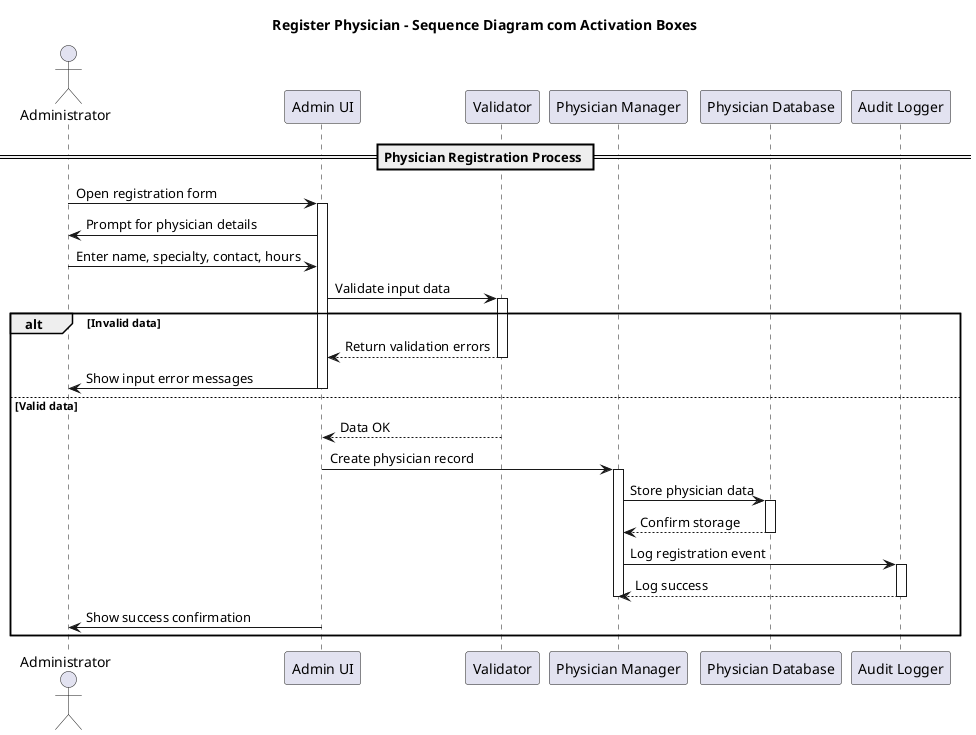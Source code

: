 



@startuml
title Register Physician - Sequence Diagram com Activation Boxes

actor "Administrator" as Admin

participant "Admin UI" as UI
participant "Validator"
participant "Physician Manager" as PhysMgr
participant "Physician Database" as DB
participant "Audit Logger" as Logger

== Physician Registration Process ==

Admin -> UI: Open registration form
activate UI

UI -> Admin: Prompt for physician details
Admin -> UI: Enter name, specialty, contact, hours

UI -> Validator: Validate input data
activate Validator

alt Invalid data
    Validator --> UI: Return validation errors
    deactivate Validator
    UI -> Admin: Show input error messages
    deactivate UI
else Valid data
    Validator --> UI: Data OK
    deactivate Validator

    UI -> PhysMgr: Create physician record
    activate PhysMgr

    PhysMgr -> DB: Store physician data
    activate DB
    DB --> PhysMgr: Confirm storage
    deactivate DB

    PhysMgr -> Logger: Log registration event
    activate Logger
    Logger --> PhysMgr: Log success
    deactivate Logger

    deactivate PhysMgr

    UI -> Admin: Show success confirmation
    deactivate UI
end

@enduml
